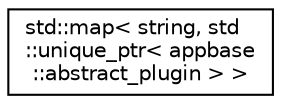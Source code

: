digraph "Graphical Class Hierarchy"
{
  edge [fontname="Helvetica",fontsize="10",labelfontname="Helvetica",labelfontsize="10"];
  node [fontname="Helvetica",fontsize="10",shape=record];
  rankdir="LR";
  Node0 [label="std::map\< string, std\l::unique_ptr\< appbase\l::abstract_plugin \> \>",height=0.2,width=0.4,color="black", fillcolor="white", style="filled",URL="$classstd_1_1map.html"];
}
